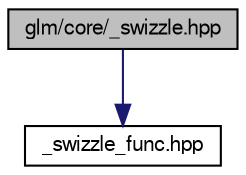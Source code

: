 digraph "glm/core/_swizzle.hpp"
{
  edge [fontname="FreeSans",fontsize="10",labelfontname="FreeSans",labelfontsize="10"];
  node [fontname="FreeSans",fontsize="10",shape=record];
  Node1 [label="glm/core/_swizzle.hpp",height=0.2,width=0.4,color="black", fillcolor="grey75", style="filled" fontcolor="black"];
  Node1 -> Node2 [color="midnightblue",fontsize="10",style="solid",fontname="FreeSans"];
  Node2 [label="_swizzle_func.hpp",height=0.2,width=0.4,color="black", fillcolor="white", style="filled",URL="$d0/d1c/__swizzle__func_8hpp.html"];
}
